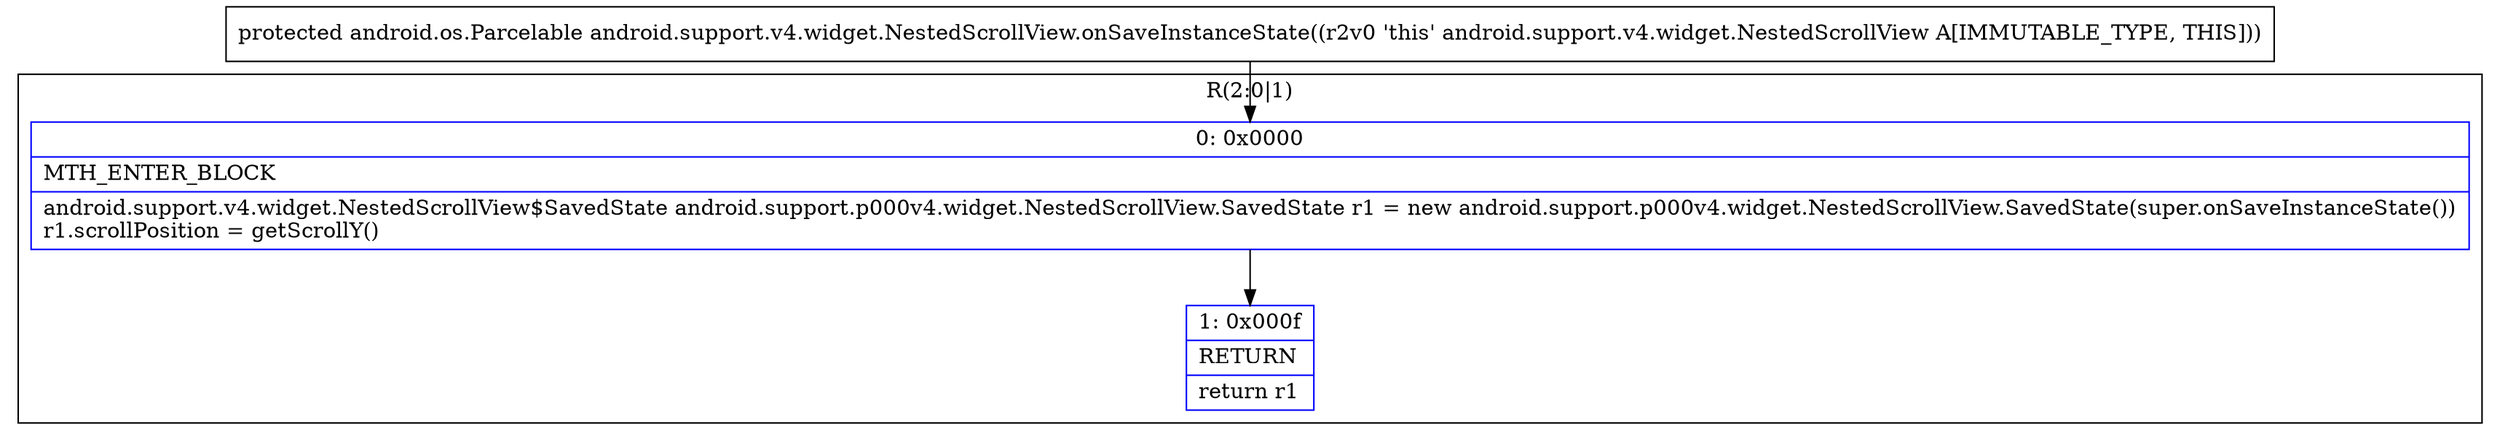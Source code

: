digraph "CFG forandroid.support.v4.widget.NestedScrollView.onSaveInstanceState()Landroid\/os\/Parcelable;" {
subgraph cluster_Region_1282139331 {
label = "R(2:0|1)";
node [shape=record,color=blue];
Node_0 [shape=record,label="{0\:\ 0x0000|MTH_ENTER_BLOCK\l|android.support.v4.widget.NestedScrollView$SavedState android.support.p000v4.widget.NestedScrollView.SavedState r1 = new android.support.p000v4.widget.NestedScrollView.SavedState(super.onSaveInstanceState())\lr1.scrollPosition = getScrollY()\l}"];
Node_1 [shape=record,label="{1\:\ 0x000f|RETURN\l|return r1\l}"];
}
MethodNode[shape=record,label="{protected android.os.Parcelable android.support.v4.widget.NestedScrollView.onSaveInstanceState((r2v0 'this' android.support.v4.widget.NestedScrollView A[IMMUTABLE_TYPE, THIS])) }"];
MethodNode -> Node_0;
Node_0 -> Node_1;
}

